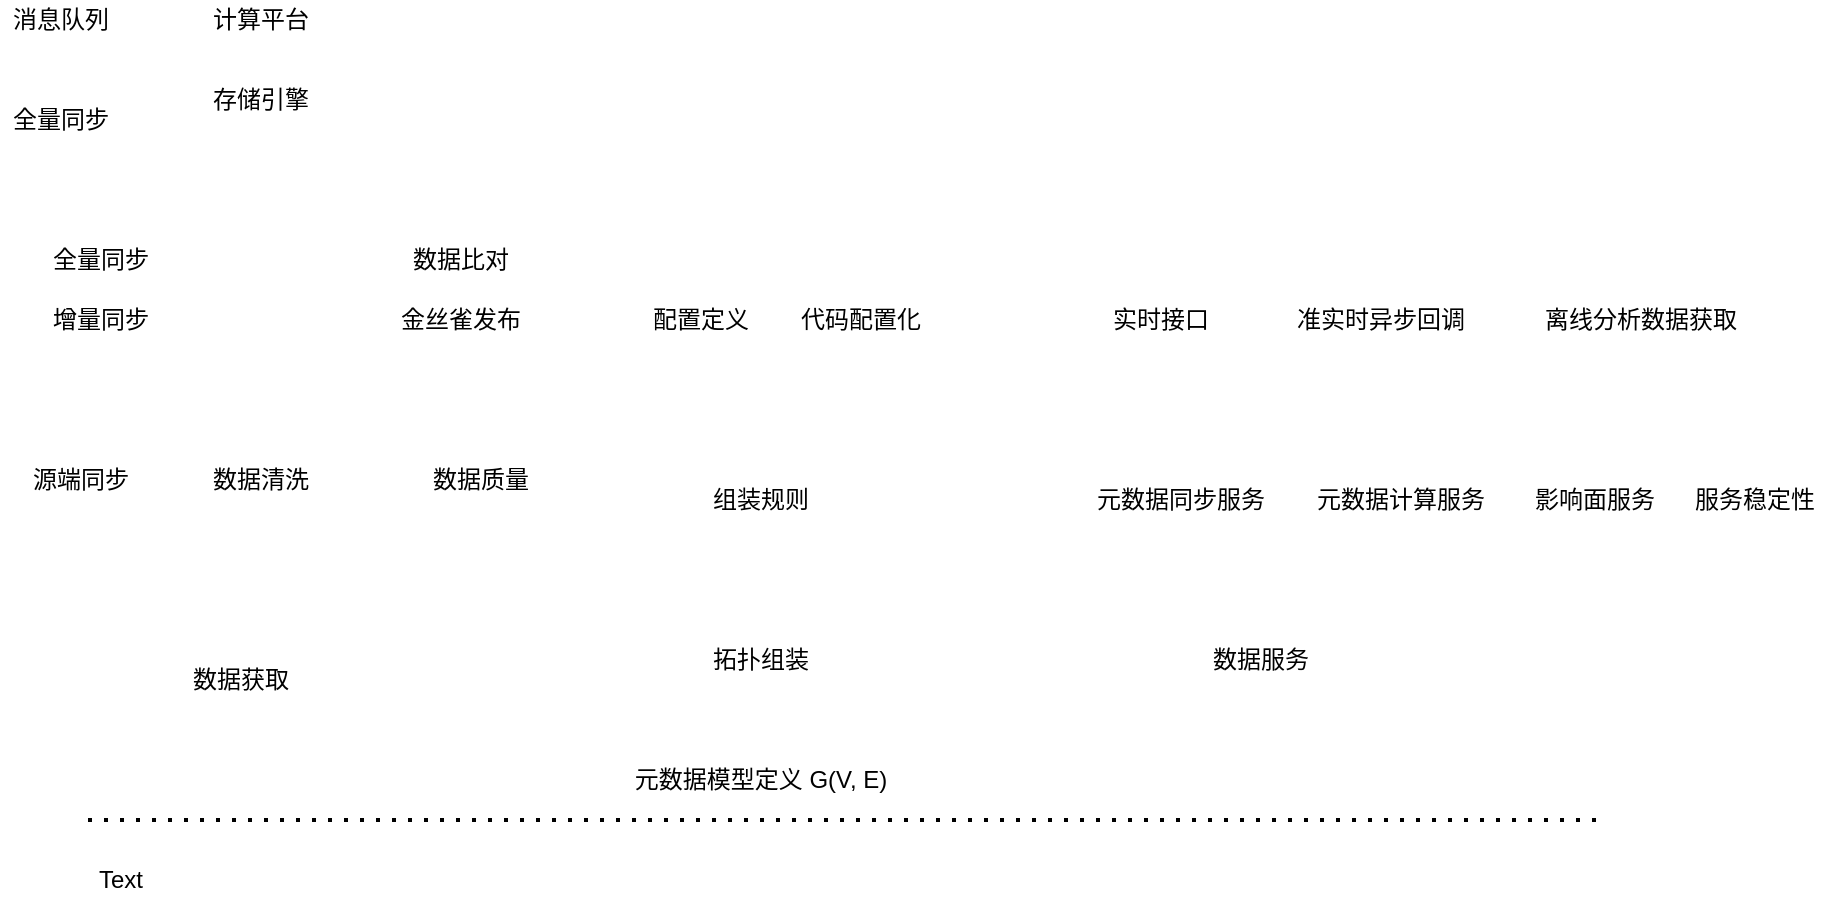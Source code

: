 <mxfile version="13.4.9" type="github">
  <diagram id="a1V-n9uHEH21JOAclf3-" name="Page-1">
    <mxGraphModel dx="2253" dy="692" grid="1" gridSize="10" guides="1" tooltips="1" connect="1" arrows="1" fold="1" page="1" pageScale="1" pageWidth="827" pageHeight="1169" math="0" shadow="0">
      <root>
        <mxCell id="0" />
        <mxCell id="1" parent="0" />
        <mxCell id="xYlLMD9q5TRtt5DQgdJM-1" value="元数据模型定义 G(V, E)" style="text;html=1;align=center;verticalAlign=middle;resizable=0;points=[];autosize=1;" vertex="1" parent="1">
          <mxGeometry x="300" y="450" width="140" height="20" as="geometry" />
        </mxCell>
        <mxCell id="xYlLMD9q5TRtt5DQgdJM-2" value="数据获取" style="text;html=1;align=center;verticalAlign=middle;resizable=0;points=[];autosize=1;" vertex="1" parent="1">
          <mxGeometry x="80" y="400" width="60" height="20" as="geometry" />
        </mxCell>
        <mxCell id="xYlLMD9q5TRtt5DQgdJM-3" value="拓扑组装" style="text;html=1;align=center;verticalAlign=middle;resizable=0;points=[];autosize=1;" vertex="1" parent="1">
          <mxGeometry x="340" y="390" width="60" height="20" as="geometry" />
        </mxCell>
        <mxCell id="xYlLMD9q5TRtt5DQgdJM-4" value="数据服务" style="text;html=1;align=center;verticalAlign=middle;resizable=0;points=[];autosize=1;" vertex="1" parent="1">
          <mxGeometry x="590" y="390" width="60" height="20" as="geometry" />
        </mxCell>
        <mxCell id="xYlLMD9q5TRtt5DQgdJM-5" value="源端同步" style="text;html=1;align=center;verticalAlign=middle;resizable=0;points=[];autosize=1;" vertex="1" parent="1">
          <mxGeometry y="300" width="60" height="20" as="geometry" />
        </mxCell>
        <mxCell id="xYlLMD9q5TRtt5DQgdJM-6" value="数据清洗" style="text;html=1;align=center;verticalAlign=middle;resizable=0;points=[];autosize=1;" vertex="1" parent="1">
          <mxGeometry x="90" y="300" width="60" height="20" as="geometry" />
        </mxCell>
        <mxCell id="xYlLMD9q5TRtt5DQgdJM-7" value="组装规则" style="text;html=1;align=center;verticalAlign=middle;resizable=0;points=[];autosize=1;" vertex="1" parent="1">
          <mxGeometry x="340" y="310" width="60" height="20" as="geometry" />
        </mxCell>
        <mxCell id="xYlLMD9q5TRtt5DQgdJM-8" value="元数据同步服务" style="text;html=1;align=center;verticalAlign=middle;resizable=0;points=[];autosize=1;" vertex="1" parent="1">
          <mxGeometry x="530" y="310" width="100" height="20" as="geometry" />
        </mxCell>
        <mxCell id="xYlLMD9q5TRtt5DQgdJM-9" value="影响面服务" style="text;html=1;align=center;verticalAlign=middle;resizable=0;points=[];autosize=1;" vertex="1" parent="1">
          <mxGeometry x="747" y="310" width="80" height="20" as="geometry" />
        </mxCell>
        <mxCell id="xYlLMD9q5TRtt5DQgdJM-10" value="服务稳定性" style="text;html=1;align=center;verticalAlign=middle;resizable=0;points=[];autosize=1;" vertex="1" parent="1">
          <mxGeometry x="827" y="310" width="80" height="20" as="geometry" />
        </mxCell>
        <mxCell id="xYlLMD9q5TRtt5DQgdJM-11" value="数据质量" style="text;html=1;align=center;verticalAlign=middle;resizable=0;points=[];autosize=1;" vertex="1" parent="1">
          <mxGeometry x="200" y="300" width="60" height="20" as="geometry" />
        </mxCell>
        <mxCell id="xYlLMD9q5TRtt5DQgdJM-12" value="增量同步" style="text;html=1;align=center;verticalAlign=middle;resizable=0;points=[];autosize=1;" vertex="1" parent="1">
          <mxGeometry x="10" y="220" width="60" height="20" as="geometry" />
        </mxCell>
        <mxCell id="xYlLMD9q5TRtt5DQgdJM-13" value="全量同步" style="text;html=1;align=center;verticalAlign=middle;resizable=0;points=[];autosize=1;" vertex="1" parent="1">
          <mxGeometry x="10" y="190" width="60" height="20" as="geometry" />
        </mxCell>
        <mxCell id="xYlLMD9q5TRtt5DQgdJM-14" value="数据比对" style="text;html=1;align=center;verticalAlign=middle;resizable=0;points=[];autosize=1;" vertex="1" parent="1">
          <mxGeometry x="190" y="190" width="60" height="20" as="geometry" />
        </mxCell>
        <mxCell id="xYlLMD9q5TRtt5DQgdJM-15" value="金丝雀发布" style="text;html=1;align=center;verticalAlign=middle;resizable=0;points=[];autosize=1;" vertex="1" parent="1">
          <mxGeometry x="180" y="220" width="80" height="20" as="geometry" />
        </mxCell>
        <mxCell id="xYlLMD9q5TRtt5DQgdJM-16" value="配置定义" style="text;html=1;align=center;verticalAlign=middle;resizable=0;points=[];autosize=1;" vertex="1" parent="1">
          <mxGeometry x="310" y="220" width="60" height="20" as="geometry" />
        </mxCell>
        <mxCell id="xYlLMD9q5TRtt5DQgdJM-17" value="代码配置化" style="text;html=1;align=center;verticalAlign=middle;resizable=0;points=[];autosize=1;" vertex="1" parent="1">
          <mxGeometry x="380" y="220" width="80" height="20" as="geometry" />
        </mxCell>
        <mxCell id="xYlLMD9q5TRtt5DQgdJM-18" value="计算平台" style="text;html=1;align=center;verticalAlign=middle;resizable=0;points=[];autosize=1;" vertex="1" parent="1">
          <mxGeometry x="90" y="70" width="60" height="20" as="geometry" />
        </mxCell>
        <mxCell id="xYlLMD9q5TRtt5DQgdJM-19" value="存储引擎" style="text;html=1;align=center;verticalAlign=middle;resizable=0;points=[];autosize=1;" vertex="1" parent="1">
          <mxGeometry x="90" y="110" width="60" height="20" as="geometry" />
        </mxCell>
        <mxCell id="xYlLMD9q5TRtt5DQgdJM-20" value="" style="endArrow=none;dashed=1;html=1;dashPattern=1 3;strokeWidth=2;" edge="1" parent="1">
          <mxGeometry width="50" height="50" relative="1" as="geometry">
            <mxPoint x="34" y="480" as="sourcePoint" />
            <mxPoint x="794" y="480" as="targetPoint" />
          </mxGeometry>
        </mxCell>
        <mxCell id="xYlLMD9q5TRtt5DQgdJM-21" value="Text" style="text;html=1;align=center;verticalAlign=middle;resizable=0;points=[];autosize=1;" vertex="1" parent="1">
          <mxGeometry x="30" y="500" width="40" height="20" as="geometry" />
        </mxCell>
        <mxCell id="xYlLMD9q5TRtt5DQgdJM-22" value="元数据计算服务" style="text;html=1;align=center;verticalAlign=middle;resizable=0;points=[];autosize=1;" vertex="1" parent="1">
          <mxGeometry x="640" y="310" width="100" height="20" as="geometry" />
        </mxCell>
        <mxCell id="xYlLMD9q5TRtt5DQgdJM-24" value="实时接口" style="text;html=1;align=center;verticalAlign=middle;resizable=0;points=[];autosize=1;" vertex="1" parent="1">
          <mxGeometry x="540" y="220" width="60" height="20" as="geometry" />
        </mxCell>
        <mxCell id="xYlLMD9q5TRtt5DQgdJM-25" value="准实时异步回调" style="text;html=1;align=center;verticalAlign=middle;resizable=0;points=[];autosize=1;" vertex="1" parent="1">
          <mxGeometry x="630" y="220" width="100" height="20" as="geometry" />
        </mxCell>
        <mxCell id="xYlLMD9q5TRtt5DQgdJM-26" value="离线分析数据获取" style="text;html=1;align=center;verticalAlign=middle;resizable=0;points=[];autosize=1;" vertex="1" parent="1">
          <mxGeometry x="755" y="220" width="110" height="20" as="geometry" />
        </mxCell>
        <mxCell id="xYlLMD9q5TRtt5DQgdJM-27" value="消息队列" style="text;html=1;align=center;verticalAlign=middle;resizable=0;points=[];autosize=1;" vertex="1" parent="1">
          <mxGeometry x="-10" y="70" width="60" height="20" as="geometry" />
        </mxCell>
        <mxCell id="xYlLMD9q5TRtt5DQgdJM-28" value="全量同步" style="text;html=1;align=center;verticalAlign=middle;resizable=0;points=[];autosize=1;" vertex="1" parent="1">
          <mxGeometry x="-10" y="120" width="60" height="20" as="geometry" />
        </mxCell>
      </root>
    </mxGraphModel>
  </diagram>
</mxfile>
